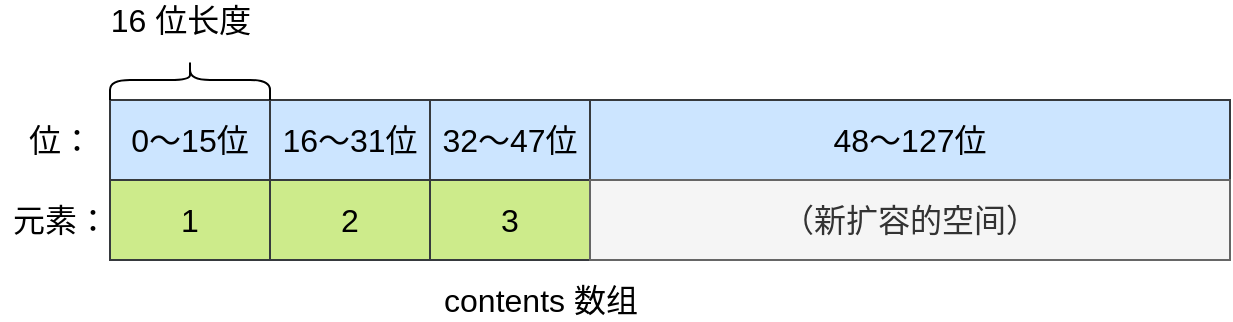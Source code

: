 <mxfile version="13.9.9" type="device"><diagram id="hs0SmahgmxycnNISKrta" name="第 1 页"><mxGraphModel dx="946" dy="672" grid="1" gridSize="10" guides="1" tooltips="1" connect="1" arrows="1" fold="1" page="1" pageScale="1" pageWidth="827" pageHeight="1169" math="0" shadow="0"><root><mxCell id="0"/><mxCell id="1" parent="0"/><mxCell id="-5pYfpayLLGfWqDa4WQZ-2" value="0～15位" style="rounded=0;whiteSpace=wrap;html=1;fontSize=16;fillColor=#cce5ff;strokeColor=#36393d;" vertex="1" parent="1"><mxGeometry x="120" y="200" width="80" height="40" as="geometry"/></mxCell><mxCell id="-5pYfpayLLGfWqDa4WQZ-3" value="16～31位" style="rounded=0;whiteSpace=wrap;html=1;fontSize=16;fillColor=#cce5ff;strokeColor=#36393d;" vertex="1" parent="1"><mxGeometry x="200" y="200" width="80" height="40" as="geometry"/></mxCell><mxCell id="-5pYfpayLLGfWqDa4WQZ-4" value="32～47位" style="rounded=0;whiteSpace=wrap;html=1;fontSize=16;fillColor=#cce5ff;strokeColor=#36393d;" vertex="1" parent="1"><mxGeometry x="280" y="200" width="80" height="40" as="geometry"/></mxCell><mxCell id="-5pYfpayLLGfWqDa4WQZ-5" value="" style="shape=curlyBracket;whiteSpace=wrap;html=1;rounded=1;rotation=90;fontSize=16;" vertex="1" parent="1"><mxGeometry x="150" y="150" width="20" height="80" as="geometry"/></mxCell><mxCell id="-5pYfpayLLGfWqDa4WQZ-6" value="16 位长度" style="text;html=1;align=center;verticalAlign=middle;resizable=0;points=[];autosize=1;fontSize=16;" vertex="1" parent="1"><mxGeometry x="110" y="150" width="90" height="20" as="geometry"/></mxCell><mxCell id="-5pYfpayLLGfWqDa4WQZ-7" value="1" style="rounded=0;whiteSpace=wrap;html=1;fontSize=16;fillColor=#cdeb8b;strokeColor=#36393d;" vertex="1" parent="1"><mxGeometry x="120" y="240" width="80" height="40" as="geometry"/></mxCell><mxCell id="-5pYfpayLLGfWqDa4WQZ-8" value="2" style="rounded=0;whiteSpace=wrap;html=1;fontSize=16;fillColor=#cdeb8b;strokeColor=#36393d;" vertex="1" parent="1"><mxGeometry x="200" y="240" width="80" height="40" as="geometry"/></mxCell><mxCell id="-5pYfpayLLGfWqDa4WQZ-9" value="3" style="rounded=0;whiteSpace=wrap;html=1;fontSize=16;fillColor=#cdeb8b;strokeColor=#36393d;" vertex="1" parent="1"><mxGeometry x="280" y="240" width="80" height="40" as="geometry"/></mxCell><mxCell id="-5pYfpayLLGfWqDa4WQZ-10" value="contents 数组" style="text;html=1;align=center;verticalAlign=middle;resizable=0;points=[];autosize=1;fontSize=16;" vertex="1" parent="1"><mxGeometry x="280" y="290" width="110" height="20" as="geometry"/></mxCell><mxCell id="-5pYfpayLLGfWqDa4WQZ-11" value="位：" style="text;html=1;align=center;verticalAlign=middle;resizable=0;points=[];autosize=1;fontSize=16;" vertex="1" parent="1"><mxGeometry x="70" y="210" width="50" height="20" as="geometry"/></mxCell><mxCell id="-5pYfpayLLGfWqDa4WQZ-12" value="元素：" style="text;html=1;align=center;verticalAlign=middle;resizable=0;points=[];autosize=1;fontSize=16;" vertex="1" parent="1"><mxGeometry x="65" y="250" width="60" height="20" as="geometry"/></mxCell><mxCell id="-5pYfpayLLGfWqDa4WQZ-13" value="48～127位" style="rounded=0;whiteSpace=wrap;html=1;fontSize=16;fillColor=#cce5ff;strokeColor=#36393d;" vertex="1" parent="1"><mxGeometry x="360" y="200" width="320" height="40" as="geometry"/></mxCell><mxCell id="-5pYfpayLLGfWqDa4WQZ-14" value="（新扩容的空间）" style="rounded=0;whiteSpace=wrap;html=1;fontSize=16;fillColor=#f5f5f5;strokeColor=#666666;fontColor=#333333;" vertex="1" parent="1"><mxGeometry x="360" y="240" width="320" height="40" as="geometry"/></mxCell></root></mxGraphModel></diagram></mxfile>